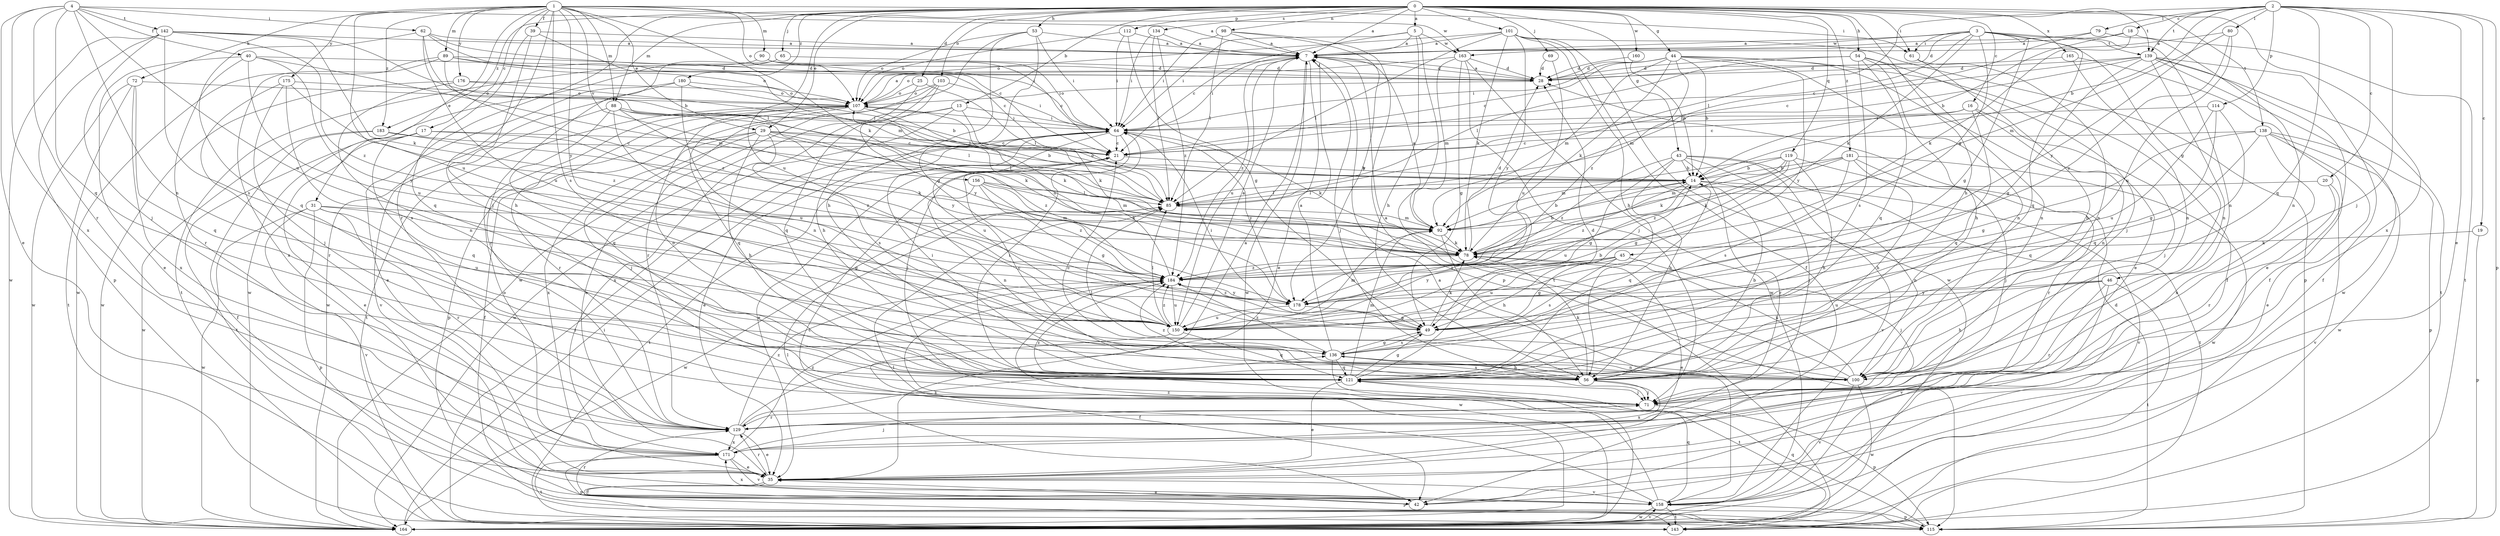 strict digraph  {
0;
1;
2;
3;
4;
5;
7;
13;
14;
16;
17;
18;
19;
20;
21;
25;
28;
29;
31;
35;
39;
40;
42;
43;
44;
45;
46;
49;
53;
54;
56;
61;
62;
64;
65;
69;
71;
72;
78;
79;
80;
85;
88;
89;
90;
92;
98;
100;
101;
103;
107;
112;
114;
115;
119;
121;
129;
134;
136;
138;
139;
142;
143;
150;
156;
158;
160;
163;
164;
165;
171;
175;
176;
178;
180;
181;
183;
184;
0 -> 5  [label=a];
0 -> 7  [label=a];
0 -> 13  [label=b];
0 -> 16  [label=c];
0 -> 25  [label=d];
0 -> 29  [label=e];
0 -> 43  [label=g];
0 -> 44  [label=g];
0 -> 53  [label=h];
0 -> 54  [label=h];
0 -> 56  [label=h];
0 -> 61  [label=i];
0 -> 65  [label=j];
0 -> 69  [label=j];
0 -> 88  [label=m];
0 -> 98  [label=n];
0 -> 101  [label=o];
0 -> 103  [label=o];
0 -> 112  [label=p];
0 -> 119  [label=q];
0 -> 129  [label=r];
0 -> 134  [label=s];
0 -> 138  [label=t];
0 -> 139  [label=t];
0 -> 150  [label=u];
0 -> 160  [label=w];
0 -> 165  [label=x];
0 -> 171  [label=x];
0 -> 180  [label=z];
0 -> 181  [label=z];
0 -> 183  [label=z];
1 -> 17  [label=c];
1 -> 29  [label=e];
1 -> 31  [label=e];
1 -> 39  [label=f];
1 -> 61  [label=i];
1 -> 71  [label=j];
1 -> 72  [label=k];
1 -> 78  [label=k];
1 -> 88  [label=m];
1 -> 89  [label=m];
1 -> 90  [label=m];
1 -> 107  [label=o];
1 -> 136  [label=s];
1 -> 150  [label=u];
1 -> 156  [label=v];
1 -> 163  [label=w];
1 -> 175  [label=y];
1 -> 176  [label=y];
1 -> 178  [label=y];
1 -> 183  [label=z];
2 -> 14  [label=b];
2 -> 18  [label=c];
2 -> 19  [label=c];
2 -> 20  [label=c];
2 -> 35  [label=e];
2 -> 71  [label=j];
2 -> 79  [label=l];
2 -> 80  [label=l];
2 -> 85  [label=l];
2 -> 114  [label=p];
2 -> 115  [label=p];
2 -> 121  [label=q];
2 -> 139  [label=t];
2 -> 178  [label=y];
3 -> 7  [label=a];
3 -> 21  [label=c];
3 -> 28  [label=d];
3 -> 45  [label=g];
3 -> 46  [label=g];
3 -> 49  [label=g];
3 -> 61  [label=i];
3 -> 78  [label=k];
3 -> 100  [label=n];
3 -> 121  [label=q];
3 -> 139  [label=t];
3 -> 163  [label=w];
4 -> 7  [label=a];
4 -> 35  [label=e];
4 -> 40  [label=f];
4 -> 62  [label=i];
4 -> 100  [label=n];
4 -> 121  [label=q];
4 -> 129  [label=r];
4 -> 142  [label=t];
4 -> 150  [label=u];
4 -> 171  [label=x];
5 -> 7  [label=a];
5 -> 21  [label=c];
5 -> 56  [label=h];
5 -> 64  [label=i];
5 -> 143  [label=t];
5 -> 163  [label=w];
7 -> 28  [label=d];
7 -> 35  [label=e];
7 -> 64  [label=i];
7 -> 71  [label=j];
7 -> 150  [label=u];
7 -> 164  [label=w];
7 -> 184  [label=z];
13 -> 35  [label=e];
13 -> 64  [label=i];
13 -> 78  [label=k];
13 -> 164  [label=w];
13 -> 171  [label=x];
14 -> 85  [label=l];
14 -> 100  [label=n];
14 -> 121  [label=q];
14 -> 150  [label=u];
14 -> 158  [label=v];
14 -> 184  [label=z];
16 -> 21  [label=c];
16 -> 64  [label=i];
16 -> 71  [label=j];
16 -> 100  [label=n];
16 -> 121  [label=q];
17 -> 21  [label=c];
17 -> 35  [label=e];
17 -> 121  [label=q];
17 -> 143  [label=t];
17 -> 184  [label=z];
18 -> 7  [label=a];
18 -> 14  [label=b];
18 -> 78  [label=k];
18 -> 143  [label=t];
19 -> 78  [label=k];
19 -> 115  [label=p];
20 -> 85  [label=l];
20 -> 129  [label=r];
20 -> 158  [label=v];
21 -> 14  [label=b];
21 -> 35  [label=e];
21 -> 143  [label=t];
25 -> 85  [label=l];
25 -> 107  [label=o];
25 -> 178  [label=y];
28 -> 7  [label=a];
28 -> 107  [label=o];
29 -> 14  [label=b];
29 -> 21  [label=c];
29 -> 42  [label=f];
29 -> 56  [label=h];
29 -> 71  [label=j];
29 -> 85  [label=l];
29 -> 136  [label=s];
29 -> 171  [label=x];
29 -> 184  [label=z];
31 -> 49  [label=g];
31 -> 92  [label=m];
31 -> 115  [label=p];
31 -> 129  [label=r];
31 -> 150  [label=u];
31 -> 158  [label=v];
31 -> 164  [label=w];
35 -> 42  [label=f];
35 -> 107  [label=o];
35 -> 115  [label=p];
35 -> 129  [label=r];
35 -> 158  [label=v];
39 -> 7  [label=a];
39 -> 56  [label=h];
39 -> 92  [label=m];
39 -> 121  [label=q];
40 -> 28  [label=d];
40 -> 35  [label=e];
40 -> 92  [label=m];
40 -> 129  [label=r];
40 -> 150  [label=u];
40 -> 178  [label=y];
42 -> 35  [label=e];
42 -> 85  [label=l];
42 -> 129  [label=r];
43 -> 14  [label=b];
43 -> 49  [label=g];
43 -> 56  [label=h];
43 -> 71  [label=j];
43 -> 129  [label=r];
43 -> 143  [label=t];
43 -> 158  [label=v];
43 -> 184  [label=z];
44 -> 14  [label=b];
44 -> 21  [label=c];
44 -> 28  [label=d];
44 -> 35  [label=e];
44 -> 42  [label=f];
44 -> 64  [label=i];
44 -> 78  [label=k];
44 -> 92  [label=m];
44 -> 100  [label=n];
44 -> 178  [label=y];
44 -> 184  [label=z];
45 -> 49  [label=g];
45 -> 71  [label=j];
45 -> 136  [label=s];
45 -> 150  [label=u];
45 -> 178  [label=y];
45 -> 184  [label=z];
46 -> 56  [label=h];
46 -> 129  [label=r];
46 -> 143  [label=t];
46 -> 150  [label=u];
46 -> 158  [label=v];
46 -> 178  [label=y];
49 -> 64  [label=i];
49 -> 78  [label=k];
49 -> 136  [label=s];
53 -> 7  [label=a];
53 -> 49  [label=g];
53 -> 56  [label=h];
53 -> 64  [label=i];
53 -> 107  [label=o];
53 -> 164  [label=w];
54 -> 28  [label=d];
54 -> 56  [label=h];
54 -> 71  [label=j];
54 -> 85  [label=l];
54 -> 100  [label=n];
54 -> 121  [label=q];
54 -> 136  [label=s];
56 -> 14  [label=b];
56 -> 21  [label=c];
56 -> 64  [label=i];
56 -> 71  [label=j];
56 -> 78  [label=k];
56 -> 107  [label=o];
56 -> 136  [label=s];
56 -> 171  [label=x];
56 -> 184  [label=z];
61 -> 56  [label=h];
61 -> 100  [label=n];
62 -> 7  [label=a];
62 -> 21  [label=c];
62 -> 64  [label=i];
62 -> 85  [label=l];
62 -> 121  [label=q];
62 -> 150  [label=u];
64 -> 21  [label=c];
64 -> 35  [label=e];
64 -> 71  [label=j];
64 -> 78  [label=k];
64 -> 143  [label=t];
64 -> 150  [label=u];
64 -> 178  [label=y];
65 -> 28  [label=d];
65 -> 129  [label=r];
65 -> 164  [label=w];
69 -> 28  [label=d];
69 -> 150  [label=u];
71 -> 115  [label=p];
71 -> 129  [label=r];
71 -> 184  [label=z];
72 -> 107  [label=o];
72 -> 121  [label=q];
72 -> 143  [label=t];
72 -> 164  [label=w];
72 -> 171  [label=x];
78 -> 14  [label=b];
78 -> 28  [label=d];
78 -> 35  [label=e];
78 -> 184  [label=z];
79 -> 7  [label=a];
79 -> 85  [label=l];
79 -> 100  [label=n];
80 -> 7  [label=a];
80 -> 92  [label=m];
80 -> 150  [label=u];
80 -> 178  [label=y];
85 -> 92  [label=m];
85 -> 107  [label=o];
85 -> 164  [label=w];
88 -> 64  [label=i];
88 -> 78  [label=k];
88 -> 85  [label=l];
88 -> 121  [label=q];
88 -> 150  [label=u];
88 -> 158  [label=v];
88 -> 178  [label=y];
89 -> 21  [label=c];
89 -> 28  [label=d];
89 -> 107  [label=o];
89 -> 164  [label=w];
89 -> 171  [label=x];
89 -> 184  [label=z];
90 -> 21  [label=c];
90 -> 28  [label=d];
90 -> 64  [label=i];
90 -> 143  [label=t];
92 -> 7  [label=a];
92 -> 14  [label=b];
92 -> 56  [label=h];
92 -> 78  [label=k];
98 -> 7  [label=a];
98 -> 64  [label=i];
98 -> 85  [label=l];
98 -> 115  [label=p];
98 -> 178  [label=y];
100 -> 7  [label=a];
100 -> 21  [label=c];
100 -> 78  [label=k];
100 -> 85  [label=l];
100 -> 158  [label=v];
100 -> 164  [label=w];
101 -> 7  [label=a];
101 -> 42  [label=f];
101 -> 56  [label=h];
101 -> 78  [label=k];
101 -> 85  [label=l];
101 -> 107  [label=o];
101 -> 115  [label=p];
101 -> 164  [label=w];
101 -> 178  [label=y];
103 -> 56  [label=h];
103 -> 64  [label=i];
103 -> 107  [label=o];
103 -> 121  [label=q];
103 -> 129  [label=r];
107 -> 7  [label=a];
107 -> 64  [label=i];
107 -> 78  [label=k];
107 -> 115  [label=p];
107 -> 121  [label=q];
107 -> 129  [label=r];
107 -> 143  [label=t];
112 -> 7  [label=a];
112 -> 49  [label=g];
112 -> 64  [label=i];
112 -> 107  [label=o];
114 -> 49  [label=g];
114 -> 64  [label=i];
114 -> 121  [label=q];
114 -> 150  [label=u];
115 -> 28  [label=d];
115 -> 121  [label=q];
119 -> 14  [label=b];
119 -> 49  [label=g];
119 -> 56  [label=h];
119 -> 71  [label=j];
119 -> 78  [label=k];
119 -> 92  [label=m];
119 -> 184  [label=z];
121 -> 28  [label=d];
121 -> 35  [label=e];
121 -> 49  [label=g];
121 -> 64  [label=i];
121 -> 71  [label=j];
121 -> 92  [label=m];
129 -> 7  [label=a];
129 -> 35  [label=e];
129 -> 136  [label=s];
129 -> 171  [label=x];
129 -> 184  [label=z];
134 -> 7  [label=a];
134 -> 64  [label=i];
134 -> 85  [label=l];
134 -> 184  [label=z];
136 -> 7  [label=a];
136 -> 49  [label=g];
136 -> 56  [label=h];
136 -> 100  [label=n];
136 -> 121  [label=q];
136 -> 143  [label=t];
136 -> 184  [label=z];
138 -> 21  [label=c];
138 -> 35  [label=e];
138 -> 49  [label=g];
138 -> 115  [label=p];
138 -> 121  [label=q];
138 -> 164  [label=w];
138 -> 171  [label=x];
139 -> 21  [label=c];
139 -> 28  [label=d];
139 -> 35  [label=e];
139 -> 42  [label=f];
139 -> 49  [label=g];
139 -> 92  [label=m];
139 -> 100  [label=n];
139 -> 143  [label=t];
139 -> 164  [label=w];
142 -> 7  [label=a];
142 -> 14  [label=b];
142 -> 71  [label=j];
142 -> 78  [label=k];
142 -> 115  [label=p];
142 -> 136  [label=s];
142 -> 164  [label=w];
142 -> 184  [label=z];
150 -> 7  [label=a];
150 -> 14  [label=b];
150 -> 42  [label=f];
150 -> 85  [label=l];
150 -> 92  [label=m];
150 -> 121  [label=q];
150 -> 184  [label=z];
156 -> 49  [label=g];
156 -> 78  [label=k];
156 -> 85  [label=l];
156 -> 92  [label=m];
156 -> 100  [label=n];
156 -> 184  [label=z];
158 -> 7  [label=a];
158 -> 21  [label=c];
158 -> 115  [label=p];
158 -> 121  [label=q];
158 -> 143  [label=t];
158 -> 164  [label=w];
158 -> 171  [label=x];
158 -> 184  [label=z];
160 -> 14  [label=b];
160 -> 28  [label=d];
163 -> 28  [label=d];
163 -> 49  [label=g];
163 -> 71  [label=j];
163 -> 92  [label=m];
163 -> 107  [label=o];
163 -> 164  [label=w];
164 -> 64  [label=i];
164 -> 85  [label=l];
164 -> 158  [label=v];
165 -> 28  [label=d];
165 -> 42  [label=f];
165 -> 100  [label=n];
171 -> 35  [label=e];
171 -> 71  [label=j];
171 -> 115  [label=p];
171 -> 143  [label=t];
171 -> 158  [label=v];
171 -> 184  [label=z];
175 -> 71  [label=j];
175 -> 107  [label=o];
175 -> 129  [label=r];
175 -> 136  [label=s];
175 -> 184  [label=z];
176 -> 14  [label=b];
176 -> 100  [label=n];
176 -> 107  [label=o];
176 -> 164  [label=w];
178 -> 49  [label=g];
178 -> 150  [label=u];
178 -> 184  [label=z];
180 -> 35  [label=e];
180 -> 85  [label=l];
180 -> 100  [label=n];
180 -> 107  [label=o];
180 -> 164  [label=w];
181 -> 14  [label=b];
181 -> 56  [label=h];
181 -> 78  [label=k];
181 -> 92  [label=m];
181 -> 129  [label=r];
181 -> 136  [label=s];
181 -> 164  [label=w];
183 -> 21  [label=c];
183 -> 42  [label=f];
183 -> 78  [label=k];
183 -> 164  [label=w];
184 -> 107  [label=o];
184 -> 150  [label=u];
184 -> 164  [label=w];
184 -> 178  [label=y];
}
